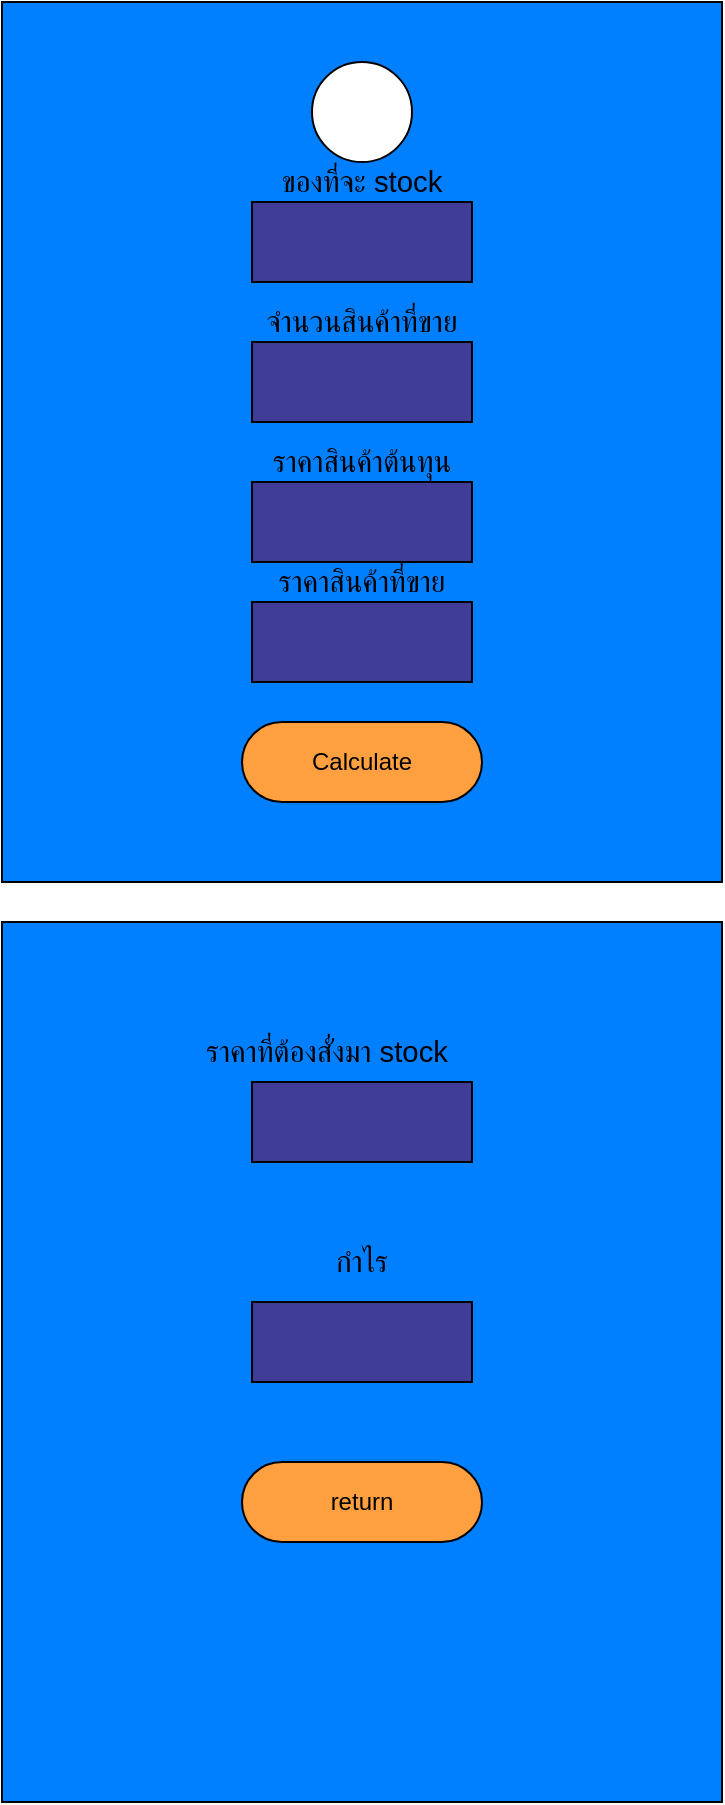 <mxfile version="15.6.1" type="github">
  <diagram id="xE92BOziDg-dwzG75mQk" name="Page-1">
    <mxGraphModel dx="734" dy="482" grid="1" gridSize="10" guides="1" tooltips="1" connect="1" arrows="1" fold="1" page="1" pageScale="1" pageWidth="850" pageHeight="1100" math="0" shadow="0">
      <root>
        <mxCell id="0" />
        <mxCell id="1" parent="0" />
        <mxCell id="4vAEgKELj8GwyxYE_OjA-2" value="" style="group" vertex="1" connectable="0" parent="1">
          <mxGeometry x="160" y="100" width="360" height="440" as="geometry" />
        </mxCell>
        <mxCell id="IHcfMoh4JgweVDUSAH4X-1" value="" style="rounded=0;whiteSpace=wrap;html=1;fillColor=#007FFF;" parent="4vAEgKELj8GwyxYE_OjA-2" vertex="1">
          <mxGeometry width="360" height="440" as="geometry" />
        </mxCell>
        <mxCell id="IHcfMoh4JgweVDUSAH4X-2" value="" style="rounded=1;whiteSpace=wrap;html=1;arcSize=0;fillColor=#403D99;" parent="4vAEgKELj8GwyxYE_OjA-2" vertex="1">
          <mxGeometry x="125" y="100" width="110" height="40" as="geometry" />
        </mxCell>
        <mxCell id="IHcfMoh4JgweVDUSAH4X-3" value="" style="rounded=1;whiteSpace=wrap;html=1;arcSize=0;fillColor=#403D99;" parent="4vAEgKELj8GwyxYE_OjA-2" vertex="1">
          <mxGeometry x="125" y="170" width="110" height="40" as="geometry" />
        </mxCell>
        <mxCell id="IHcfMoh4JgweVDUSAH4X-4" value="" style="rounded=1;whiteSpace=wrap;html=1;arcSize=0;fillColor=#403D99;" parent="4vAEgKELj8GwyxYE_OjA-2" vertex="1">
          <mxGeometry x="125" y="240" width="110" height="40" as="geometry" />
        </mxCell>
        <mxCell id="IHcfMoh4JgweVDUSAH4X-5" value="" style="rounded=1;whiteSpace=wrap;html=1;arcSize=0;fillColor=#403D99;" parent="4vAEgKELj8GwyxYE_OjA-2" vertex="1">
          <mxGeometry x="125" y="300" width="110" height="40" as="geometry" />
        </mxCell>
        <mxCell id="IHcfMoh4JgweVDUSAH4X-6" value="" style="rounded=1;whiteSpace=wrap;html=1;arcSize=50;fillColor=#FFA040;" parent="4vAEgKELj8GwyxYE_OjA-2" vertex="1">
          <mxGeometry x="120" y="360" width="120" height="40" as="geometry" />
        </mxCell>
        <mxCell id="IHcfMoh4JgweVDUSAH4X-7" value="" style="ellipse;whiteSpace=wrap;html=1;aspect=fixed;" parent="4vAEgKELj8GwyxYE_OjA-2" vertex="1">
          <mxGeometry x="155" y="30" width="50" height="50" as="geometry" />
        </mxCell>
        <mxCell id="IHcfMoh4JgweVDUSAH4X-8" value="&lt;span id=&quot;docs-internal-guid-00cefe0e-7fff-9f89-68ff-d8086bf7aacb&quot;&gt;&lt;span style=&quot;font-size: 11pt ; font-family: &amp;#34;arial&amp;#34; ; background-color: transparent ; vertical-align: baseline&quot;&gt;ของที่จะ stock&lt;/span&gt;&lt;/span&gt;" style="text;html=1;strokeColor=none;fillColor=none;align=center;verticalAlign=middle;whiteSpace=wrap;rounded=0;" parent="4vAEgKELj8GwyxYE_OjA-2" vertex="1">
          <mxGeometry x="130" y="80" width="100" height="20" as="geometry" />
        </mxCell>
        <mxCell id="IHcfMoh4JgweVDUSAH4X-9" value="&#xa;&#xa;&lt;b style=&quot;font-weight: normal&quot; id=&quot;docs-internal-guid-ca5fc579-7fff-4a4c-e469-c92d0c38cde0&quot;&gt;&lt;span style=&quot;font-size: 11pt; font-family: arial; color: rgb(0, 0, 0); background-color: transparent; font-weight: 400; font-style: normal; font-variant: normal; text-decoration: none; vertical-align: baseline;&quot;&gt;จำนวนสินค้าที่ขาย&lt;/span&gt;&lt;/b&gt;&#xa;&#xa;" style="text;html=1;strokeColor=none;fillColor=none;align=center;verticalAlign=middle;whiteSpace=wrap;rounded=0;" parent="4vAEgKELj8GwyxYE_OjA-2" vertex="1">
          <mxGeometry x="120" y="150" width="120" height="20" as="geometry" />
        </mxCell>
        <mxCell id="IHcfMoh4JgweVDUSAH4X-10" value="&#xa;&#xa;&lt;b style=&quot;font-weight: normal&quot; id=&quot;docs-internal-guid-25b6254c-7fff-7f5e-d974-3c90029d26c1&quot;&gt;&lt;span style=&quot;font-size: 11pt; font-family: arial; color: rgb(0, 0, 0); background-color: transparent; font-weight: 400; font-style: normal; font-variant: normal; text-decoration: none; vertical-align: baseline;&quot;&gt;ราคาสินค้าต้นทุน&lt;/span&gt;&lt;/b&gt;&#xa;&#xa;" style="text;html=1;strokeColor=none;fillColor=none;align=center;verticalAlign=middle;whiteSpace=wrap;rounded=0;" parent="4vAEgKELj8GwyxYE_OjA-2" vertex="1">
          <mxGeometry x="120" y="220" width="120" height="20" as="geometry" />
        </mxCell>
        <mxCell id="IHcfMoh4JgweVDUSAH4X-11" value="&#xa;&#xa;&lt;b style=&quot;font-weight: normal&quot; id=&quot;docs-internal-guid-76800ddc-7fff-8a58-8bf8-78900da54b07&quot;&gt;&lt;span style=&quot;font-size: 11pt; font-family: arial; color: rgb(0, 0, 0); background-color: transparent; font-weight: 400; font-style: normal; font-variant: normal; text-decoration: none; vertical-align: baseline;&quot;&gt;ราคาสินค้าที่ขาย&lt;/span&gt;&lt;/b&gt;&#xa;&#xa;" style="text;html=1;strokeColor=none;fillColor=none;align=center;verticalAlign=middle;whiteSpace=wrap;rounded=0;" parent="4vAEgKELj8GwyxYE_OjA-2" vertex="1">
          <mxGeometry x="120" y="280" width="120" height="20" as="geometry" />
        </mxCell>
        <mxCell id="IHcfMoh4JgweVDUSAH4X-12" value="Calculate" style="text;html=1;strokeColor=none;fillColor=none;align=center;verticalAlign=middle;whiteSpace=wrap;rounded=0;" parent="4vAEgKELj8GwyxYE_OjA-2" vertex="1">
          <mxGeometry x="120" y="370" width="120" height="20" as="geometry" />
        </mxCell>
        <mxCell id="4vAEgKELj8GwyxYE_OjA-3" value="" style="rounded=0;whiteSpace=wrap;html=1;fillColor=#007FFF;" vertex="1" parent="1">
          <mxGeometry x="160" y="560" width="360" height="440" as="geometry" />
        </mxCell>
        <mxCell id="4vAEgKELj8GwyxYE_OjA-4" value="" style="rounded=1;whiteSpace=wrap;html=1;arcSize=0;fillColor=#403D99;" vertex="1" parent="1">
          <mxGeometry x="285" y="640" width="110" height="40" as="geometry" />
        </mxCell>
        <mxCell id="4vAEgKELj8GwyxYE_OjA-6" value="" style="rounded=1;whiteSpace=wrap;html=1;arcSize=0;fillColor=#403D99;" vertex="1" parent="1">
          <mxGeometry x="285" y="750" width="110" height="40" as="geometry" />
        </mxCell>
        <mxCell id="4vAEgKELj8GwyxYE_OjA-7" value="&#xa;&#xa;&lt;b style=&quot;font-weight: normal&quot; id=&quot;docs-internal-guid-6a220459-7fff-7bf4-e39b-6d5dc6d45baf&quot;&gt;&lt;span style=&quot;font-size: 11pt; font-family: arial; color: rgb(0, 0, 0); background-color: transparent; font-weight: 400; font-style: normal; font-variant: normal; text-decoration: none; vertical-align: baseline;&quot;&gt;กำไร&lt;/span&gt;&lt;/b&gt;&#xa;&#xa;" style="text;html=1;strokeColor=none;fillColor=none;align=center;verticalAlign=middle;whiteSpace=wrap;rounded=0;" vertex="1" parent="1">
          <mxGeometry x="280" y="720" width="120" height="20" as="geometry" />
        </mxCell>
        <mxCell id="4vAEgKELj8GwyxYE_OjA-21" value="" style="rounded=1;whiteSpace=wrap;html=1;arcSize=50;fillColor=#FFA040;" vertex="1" parent="1">
          <mxGeometry x="280" y="830" width="120" height="40" as="geometry" />
        </mxCell>
        <mxCell id="4vAEgKELj8GwyxYE_OjA-35" value="return" style="text;html=1;strokeColor=none;fillColor=none;align=center;verticalAlign=middle;whiteSpace=wrap;rounded=0;" vertex="1" parent="1">
          <mxGeometry x="280" y="840" width="120" height="20" as="geometry" />
        </mxCell>
        <mxCell id="4vAEgKELj8GwyxYE_OjA-37" value="&lt;b style=&quot;font-weight: normal&quot; id=&quot;docs-internal-guid-b1dfe2ca-7fff-40e1-e5f4-f00a6324d87a&quot;&gt;&lt;span style=&quot;font-size: 11pt; font-family: arial; color: rgb(0, 0, 0); background-color: transparent; font-weight: 400; font-style: normal; font-variant: normal; text-decoration: none; vertical-align: baseline;&quot;&gt;ราคาที่ต้องสั่งมา stock&lt;/span&gt;&lt;/b&gt;" style="text;whiteSpace=wrap;html=1;" vertex="1" parent="1">
          <mxGeometry x="260" y="610" width="160" height="30" as="geometry" />
        </mxCell>
      </root>
    </mxGraphModel>
  </diagram>
</mxfile>
